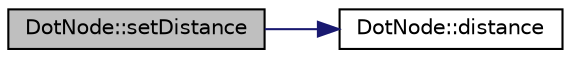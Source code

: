 digraph "DotNode::setDistance"
{
 // LATEX_PDF_SIZE
  edge [fontname="Helvetica",fontsize="10",labelfontname="Helvetica",labelfontsize="10"];
  node [fontname="Helvetica",fontsize="10",shape=record];
  rankdir="LR";
  Node1 [label="DotNode::setDistance",height=0.2,width=0.4,color="black", fillcolor="grey75", style="filled", fontcolor="black",tooltip=" "];
  Node1 -> Node2 [color="midnightblue",fontsize="10",style="solid",fontname="Helvetica"];
  Node2 [label="DotNode::distance",height=0.2,width=0.4,color="black", fillcolor="white", style="filled",URL="$classDotNode.html#a196e6efc147272506e3e0564dfe47bfe",tooltip=" "];
}
